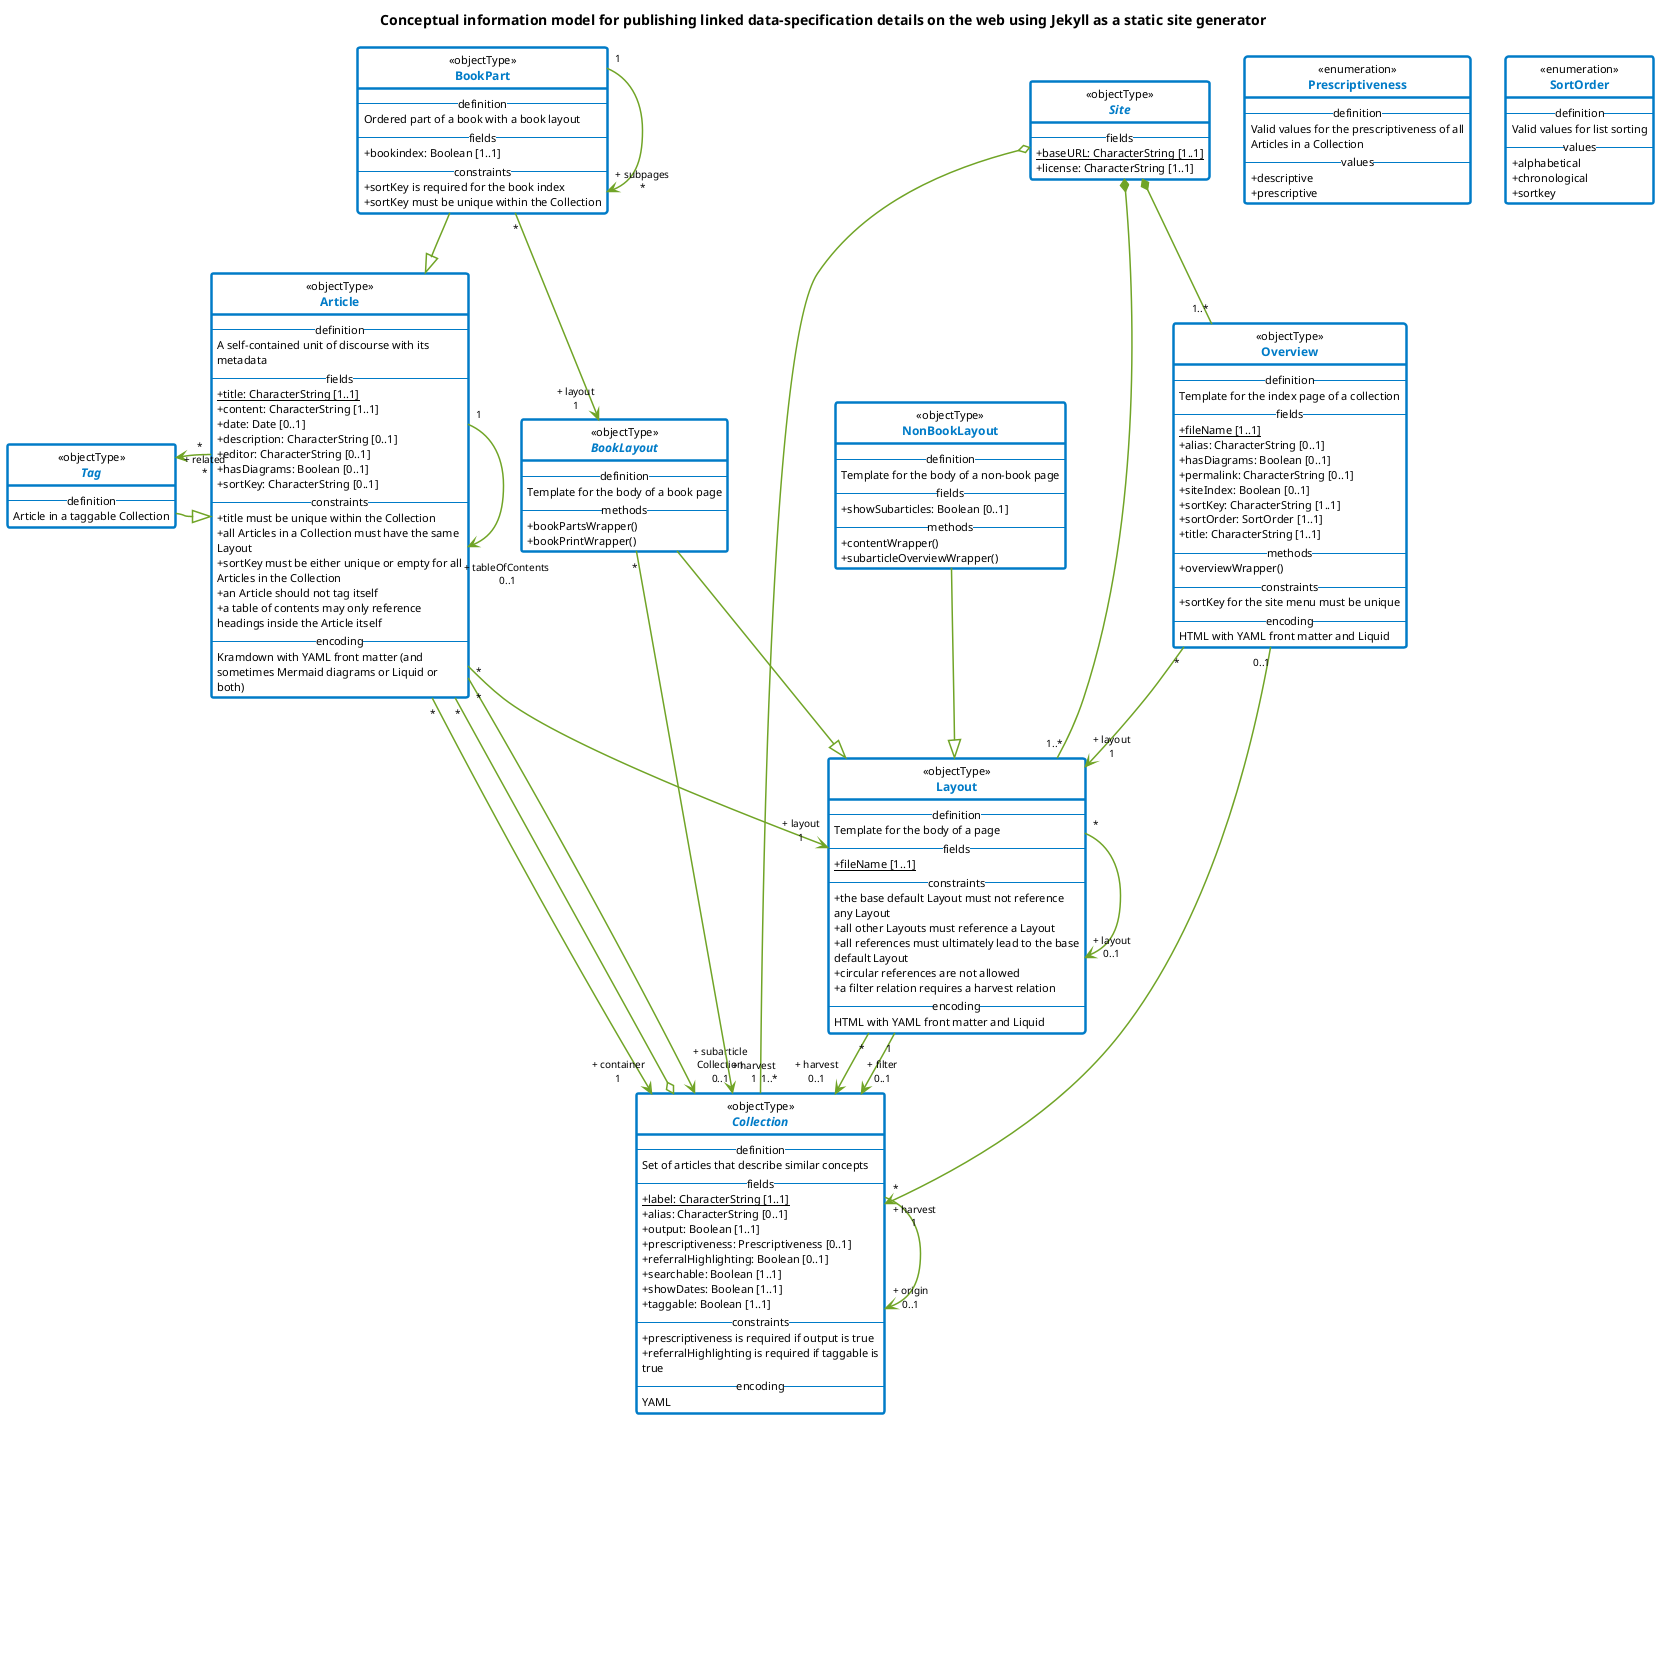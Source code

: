 @startuml

'' PlantUML Class Diagram
'' https://www.plantuml.com/plantuml

skinparam defaultFontColor black
skinparam defaultFontName Lucida Sans
skinparam defaultFontSize 11
skinparam defaultFontStyle normal
skinparam shadowing false
skinparam wrapWidth 250
skinparam class {
    ArrowColor #70a426
    ArrowFontSize 10
    ArrowThickness 1.5
    AttributeIconSize 0
    BackgroundColor #ffffff
    BorderColor #007bc7
    BorderThickness 2.5
    FontColor #007bc7
    FontSize 12
    FontStyle bold
}

hide circle
hide empty members
'' hide attributes
'' hide methods
hide namespace
'' hide stereotype

'' hide Site
hide Snippet
'' hide <<Gestructureerd datatype>>
'' hide <<Referentielijst>>

'' =================================================================================================

title Conceptual information model for publishing linked data-specification details on the web using Jekyll as a static site generator

Site o-- "1..*" Collection
Site *-- "1..*" Overview
Site *-- "1..*" Layout

Collection "*" --> "+ origin\n0..1" Collection
Collection o-- "*" Article

Article "*" --> "+ container\n1" Collection
Article "*" --> "+ subarticle\nCollection\n0..1" Collection
Article "*" --> "+ layout\n1" Layout
'' Jekyll expects a layout variable in the front matter of each page

Tag -|> Article
Article "*" --> "+ related\n*" Tag

Overview "0..1" -> "+ harvest\n1" Collection
Overview "*" --> "+ layout\n1" Layout

Layout "*" --> "+ harvest\n0..1" Collection
Layout "1" --> "+ filter\n0..1" Collection
Layout "*" --> "+ layout\n0..1" Layout

Collection *-- "*" Snippet
Article "*" --> "*" Snippet
Overview "*" --> "*" Snippet
Layout "*" --> "*" Snippet
Snippet "*" --> "*" Snippet

Article "1" --> "+ tableOfContents \n0..1" Article

abstract class Site <<objectType>> {
''    --definition--
    --fields--
    + baseURL: CharacterString [1..1] {classifier}
    + license: CharacterString [1..1]
''    --methods--
''    --constraints--
''    --encoding--
}

abstract class Collection <<objectType>> {
    --definition--
    Set of articles that describe similar concepts
    --fields--
    + label: CharacterString [1..1] {classifier}
    + alias: CharacterString [0..1]
    + output: Boolean [1..1]
    + prescriptiveness: Prescriptiveness [0..1]
    + referralHighlighting: Boolean [0..1]
    + searchable: Boolean [1..1]
    + showDates: Boolean [1..1]
    + taggable: Boolean [1..1]
''    --methods--
    --constraints--
    + prescriptiveness is required if output is true
    + referralHighlighting is required if taggable is true
    --encoding--
    YAML
}

'' class Prescriptiveness <<codeList>> {
class Prescriptiveness <<enumeration>> {
    --definition--
    Valid values for the prescriptiveness of all Articles in a Collection
    --values--
    + descriptive
    + prescriptive
}

class Article <<objectType>> {
    --definition--
    A self-contained unit of discourse with its metadata
    --fields--
    + title: CharacterString [1..1] {classifier}
''    + collectionLabel: CharacterString [1..1] {classifier}
    + content: CharacterString [1..1]
    + date: Date [0..1]
    + description: CharacterString [0..1]
    + editor: CharacterString [0..1]
    + hasDiagrams: Boolean [0..1]
    + sortKey: CharacterString [0..1]
''    --methods--
    --constraints--
    + title must be unique within the Collection
    + all Articles in a Collection must have the same Layout
    + sortKey must be either unique or empty for all Articles in the Collection
    + an Article should not tag itself
    + a table of contents may only reference headings inside the Article itself
''    + subarticleCollection is required if an Article is the parent of subarticles
''    + all subarticles to an Article must be in the same Collection
    --encoding--
    Kramdown with YAML front matter (and sometimes Mermaid diagrams or Liquid or both)
}

abstract class Tag <<objectType>> {
    --definition--
    Article in a taggable Collection
''    --fields--
''    --methods--
''    --constraints--
''    --encoding--
}

class Overview <<objectType>> {
    --definition--
    Template for the index page of a collection
    --fields--
    + fileName [1..1] {classifier}
    + alias: CharacterString [0..1]
    + hasDiagrams: Boolean [0..1]
    + permalink: CharacterString [0..1]
    + siteIndex: Boolean [0..1]
    + sortKey: CharacterString [1..1]
    + sortOrder: SortOrder [1..1]
    + title: CharacterString [1..1]
    --methods--
    + overviewWrapper()
    --constraints--
    + sortKey for the site menu must be unique
    --encoding--
    HTML with YAML front matter and Liquid
}

class Layout <<objectType>> {
    --definition--
    Template for the body of a page
    --fields--
    + fileName [1..1] {classifier}
''    --methods--
''    + contentWrapper()
    --constraints--
    + the base default Layout must not reference any Layout
    + all other Layouts must reference a Layout
    + all references must ultimately lead to the base default Layout
    + circular references are not allowed
    + a filter relation requires a harvest relation
    --encoding--
    HTML with YAML front matter and Liquid
}

class NonBookLayout <<objectType>> {
    --definition--
    Template for the body of a non-book page
    --fields--
    + showSubarticles: Boolean [0..1]
    --methods--
    + contentWrapper()
    + subarticleOverviewWrapper()
''    --constraints--
''    --encoding--
}

class Snippet <<objectType>> {
    --definition--
    Text snippet with its metadata
    --fields--
    + title: CharacterString [1..1] {classifier}
    + content: CharacterString [1..1]
''    --methods--
''    --constraints--
    --encoding--
    Kramdown with YAML front matter (and sometimes Mermaid diagrams or Liquid or both)
}

class SortOrder <<enumeration>> {
    --definition--
    Valid values for list sorting
    --values--
    + alphabetical
    + chronological
    + sortkey
}

class BookPart <<objectType>> {
    --definition--
    Ordered part of a book with a book layout
    --fields--
    + bookindex: Boolean [1..1]
''    --methods--
    --constraints--
    + sortKey is required for the book index
    + sortKey must be unique within the Collection
''    --encoding--
}

abstract class BookLayout <<objectType>> {
    --definition--
    Template for the body of a book page
''    --fields--
    --methods--
    + bookPartsWrapper()
    + bookPrintWrapper()
''    --constraints--
''    --encoding--
}

BookLayout "*" --> "+ harvest\n1" Collection
BookPart --|> Article
BookLayout --|> Layout
NonBookLayout --|> Layout
BookPart "1" --> "+ subpages\n*" BookPart
BookPart "*" --> "+ layout\n1" BookLayout

@enduml
